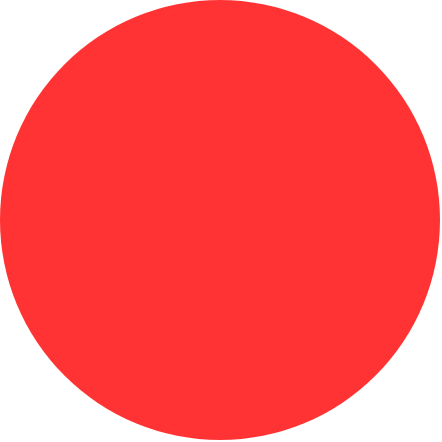 <mxfile version="22.0.3" type="device">
  <diagram name="Page-1" id="DIyiCXhy0-kuyBT9qirS">
    <mxGraphModel dx="2280" dy="1522" grid="1" gridSize="10" guides="1" tooltips="1" connect="1" arrows="1" fold="1" page="1" pageScale="1" pageWidth="800" pageHeight="800" math="0" shadow="0">
      <root>
        <mxCell id="0" />
        <mxCell id="1" parent="0" />
        <mxCell id="O50vGPG4iWTSd0lKA72K-1" value="" style="ellipse;whiteSpace=wrap;html=1;aspect=fixed;fillColor=#FF3333;strokeColor=none;" parent="1" vertex="1">
          <mxGeometry x="290" y="280" width="220" height="220" as="geometry" />
        </mxCell>
      </root>
    </mxGraphModel>
  </diagram>
</mxfile>
